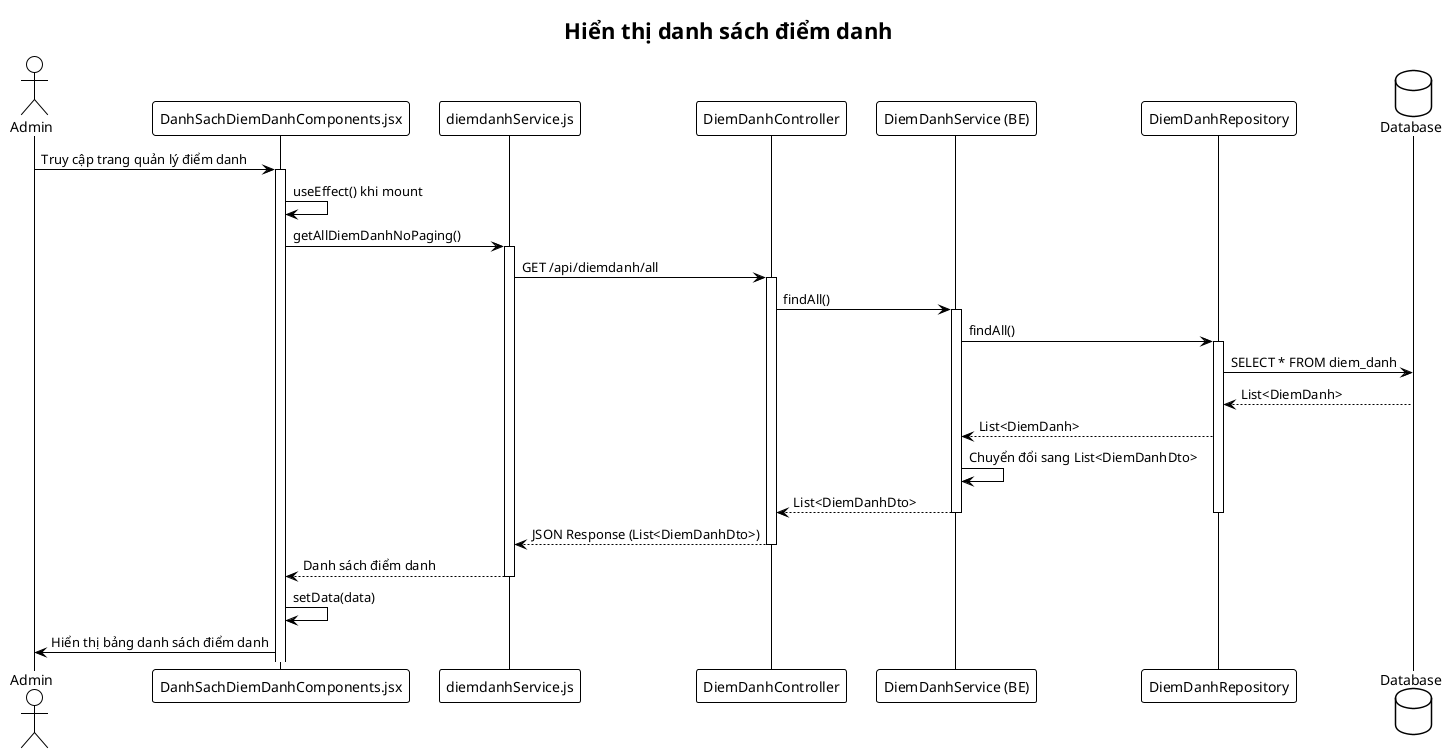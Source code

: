 @startuml
!theme plain
title Hiển thị danh sách điểm danh

actor "Admin" as admin
participant "DanhSachDiemDanhComponents.jsx" as component
participant "diemdanhService.js" as diemdanhService
participant "DiemDanhController" as controller
participant "DiemDanhService (BE)" as service
participant "DiemDanhRepository" as repository
database "Database" as db

admin -> component: Truy cập trang quản lý điểm danh
activate component
component -> component: useEffect() khi mount
component -> diemdanhService: getAllDiemDanhNoPaging()
activate diemdanhService
diemdanhService -> controller: GET /api/diemdanh/all
activate controller
controller -> service: findAll()
activate service
service -> repository: findAll()
activate repository
repository -> db: SELECT * FROM diem_danh
repository <-- db: List<DiemDanh>
repository --> service: List<DiemDanh>
service -> service: Chuyển đổi sang List<DiemDanhDto>
service --> controller: List<DiemDanhDto>
deactivate repository
deactivate service
controller --> diemdanhService: JSON Response (List<DiemDanhDto>)
deactivate controller
diemdanhService --> component: Danh sách điểm danh
deactivate diemdanhService
component -> component: setData(data)
component -> admin: Hiển thị bảng danh sách điểm danh
@enduml 